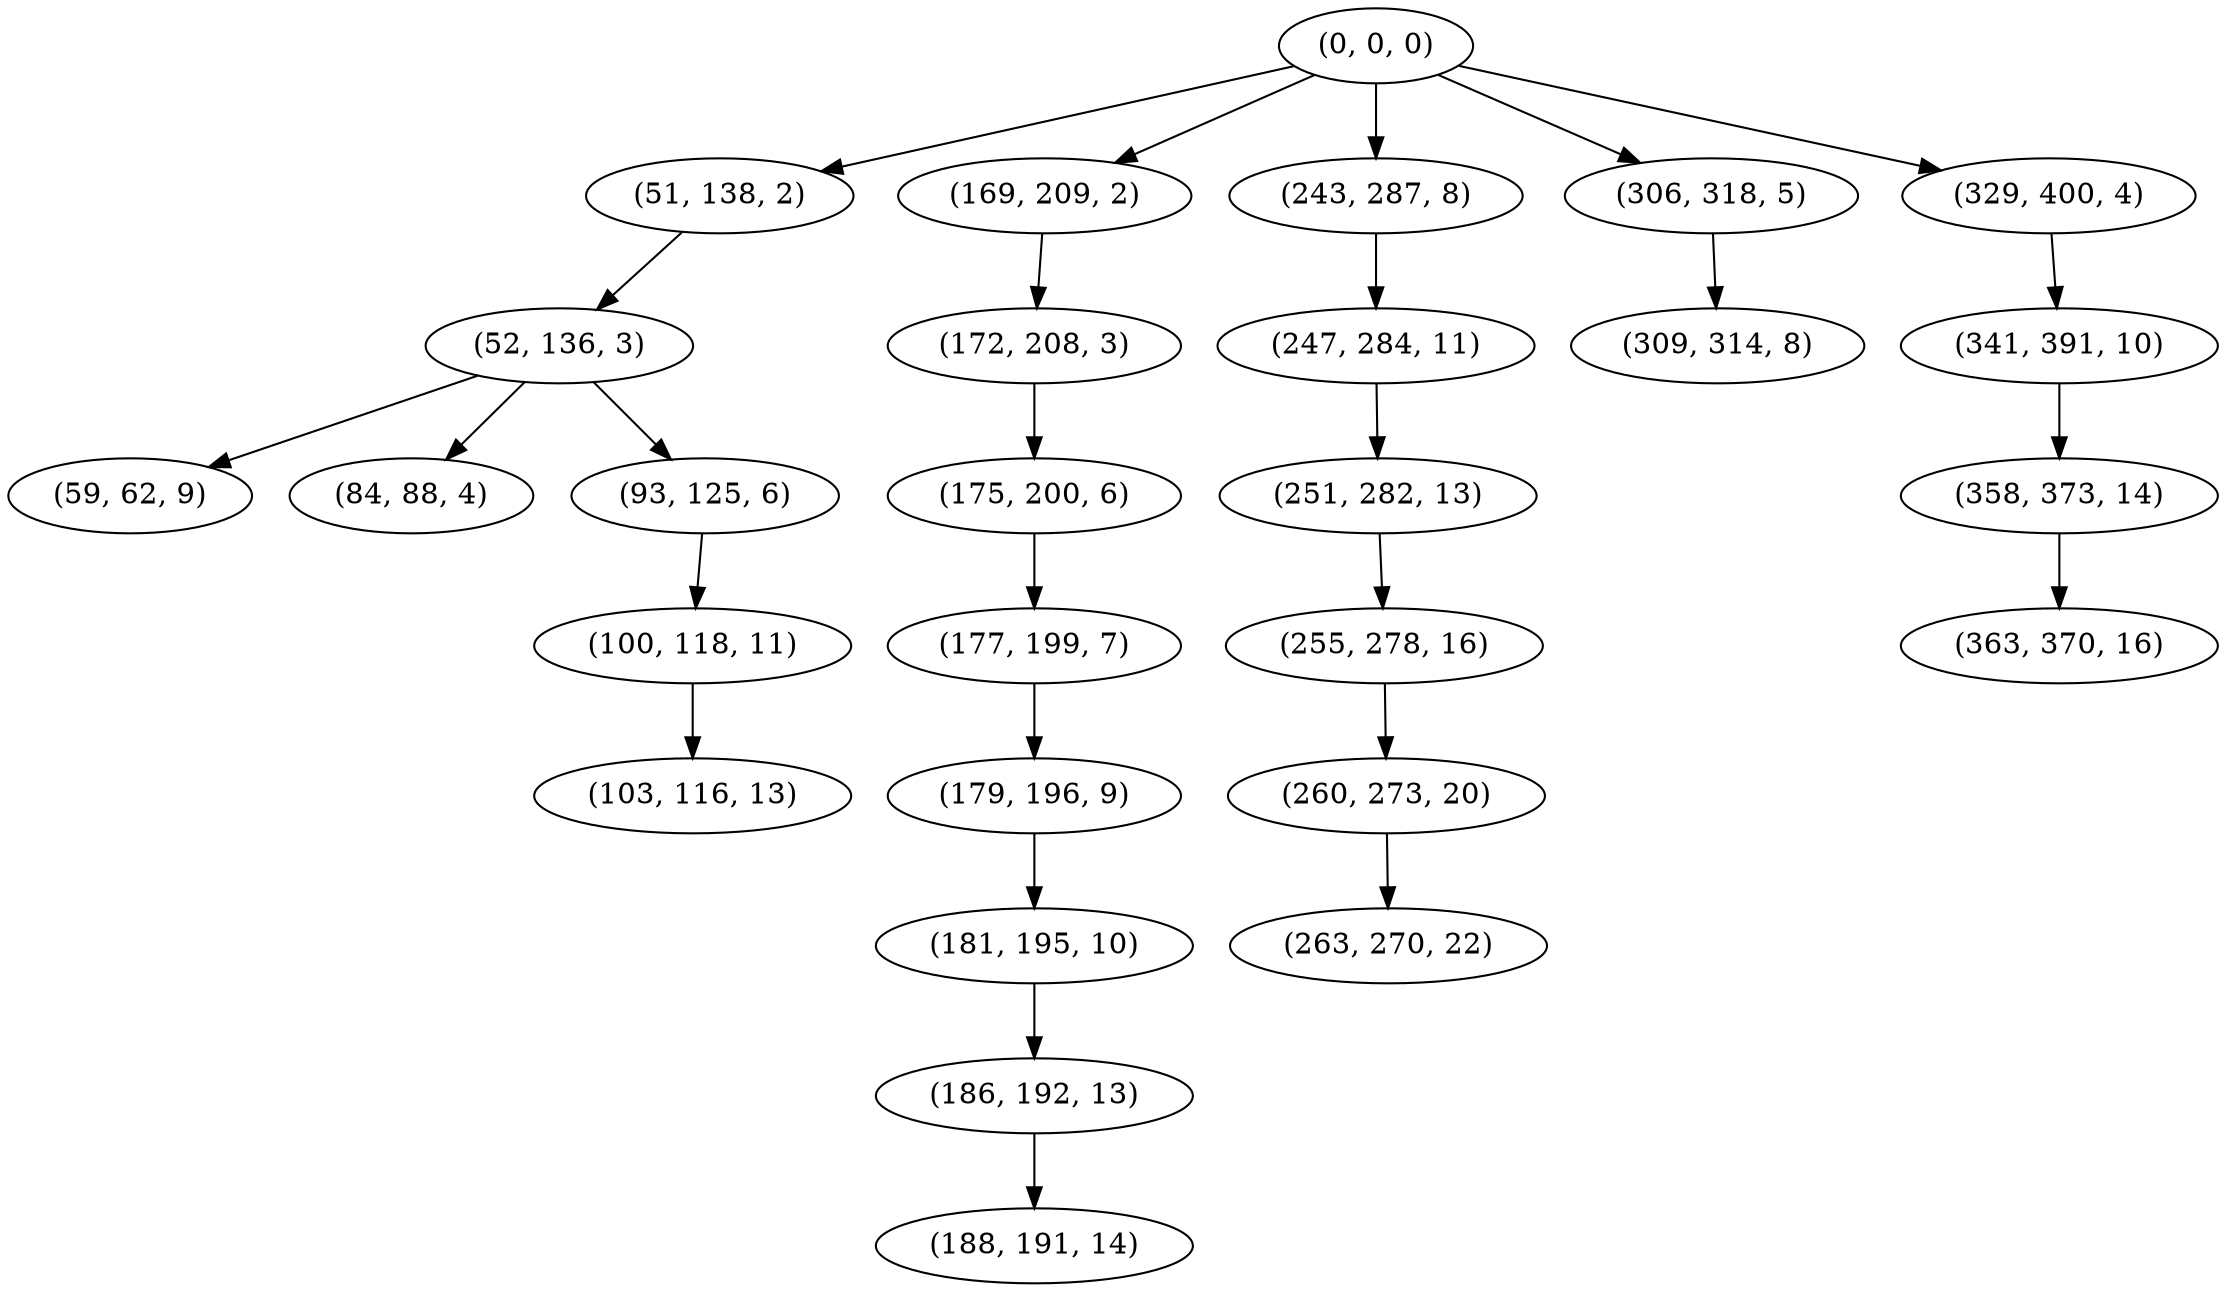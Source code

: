 digraph tree {
    "(0, 0, 0)";
    "(51, 138, 2)";
    "(52, 136, 3)";
    "(59, 62, 9)";
    "(84, 88, 4)";
    "(93, 125, 6)";
    "(100, 118, 11)";
    "(103, 116, 13)";
    "(169, 209, 2)";
    "(172, 208, 3)";
    "(175, 200, 6)";
    "(177, 199, 7)";
    "(179, 196, 9)";
    "(181, 195, 10)";
    "(186, 192, 13)";
    "(188, 191, 14)";
    "(243, 287, 8)";
    "(247, 284, 11)";
    "(251, 282, 13)";
    "(255, 278, 16)";
    "(260, 273, 20)";
    "(263, 270, 22)";
    "(306, 318, 5)";
    "(309, 314, 8)";
    "(329, 400, 4)";
    "(341, 391, 10)";
    "(358, 373, 14)";
    "(363, 370, 16)";
    "(0, 0, 0)" -> "(51, 138, 2)";
    "(0, 0, 0)" -> "(169, 209, 2)";
    "(0, 0, 0)" -> "(243, 287, 8)";
    "(0, 0, 0)" -> "(306, 318, 5)";
    "(0, 0, 0)" -> "(329, 400, 4)";
    "(51, 138, 2)" -> "(52, 136, 3)";
    "(52, 136, 3)" -> "(59, 62, 9)";
    "(52, 136, 3)" -> "(84, 88, 4)";
    "(52, 136, 3)" -> "(93, 125, 6)";
    "(93, 125, 6)" -> "(100, 118, 11)";
    "(100, 118, 11)" -> "(103, 116, 13)";
    "(169, 209, 2)" -> "(172, 208, 3)";
    "(172, 208, 3)" -> "(175, 200, 6)";
    "(175, 200, 6)" -> "(177, 199, 7)";
    "(177, 199, 7)" -> "(179, 196, 9)";
    "(179, 196, 9)" -> "(181, 195, 10)";
    "(181, 195, 10)" -> "(186, 192, 13)";
    "(186, 192, 13)" -> "(188, 191, 14)";
    "(243, 287, 8)" -> "(247, 284, 11)";
    "(247, 284, 11)" -> "(251, 282, 13)";
    "(251, 282, 13)" -> "(255, 278, 16)";
    "(255, 278, 16)" -> "(260, 273, 20)";
    "(260, 273, 20)" -> "(263, 270, 22)";
    "(306, 318, 5)" -> "(309, 314, 8)";
    "(329, 400, 4)" -> "(341, 391, 10)";
    "(341, 391, 10)" -> "(358, 373, 14)";
    "(358, 373, 14)" -> "(363, 370, 16)";
}

